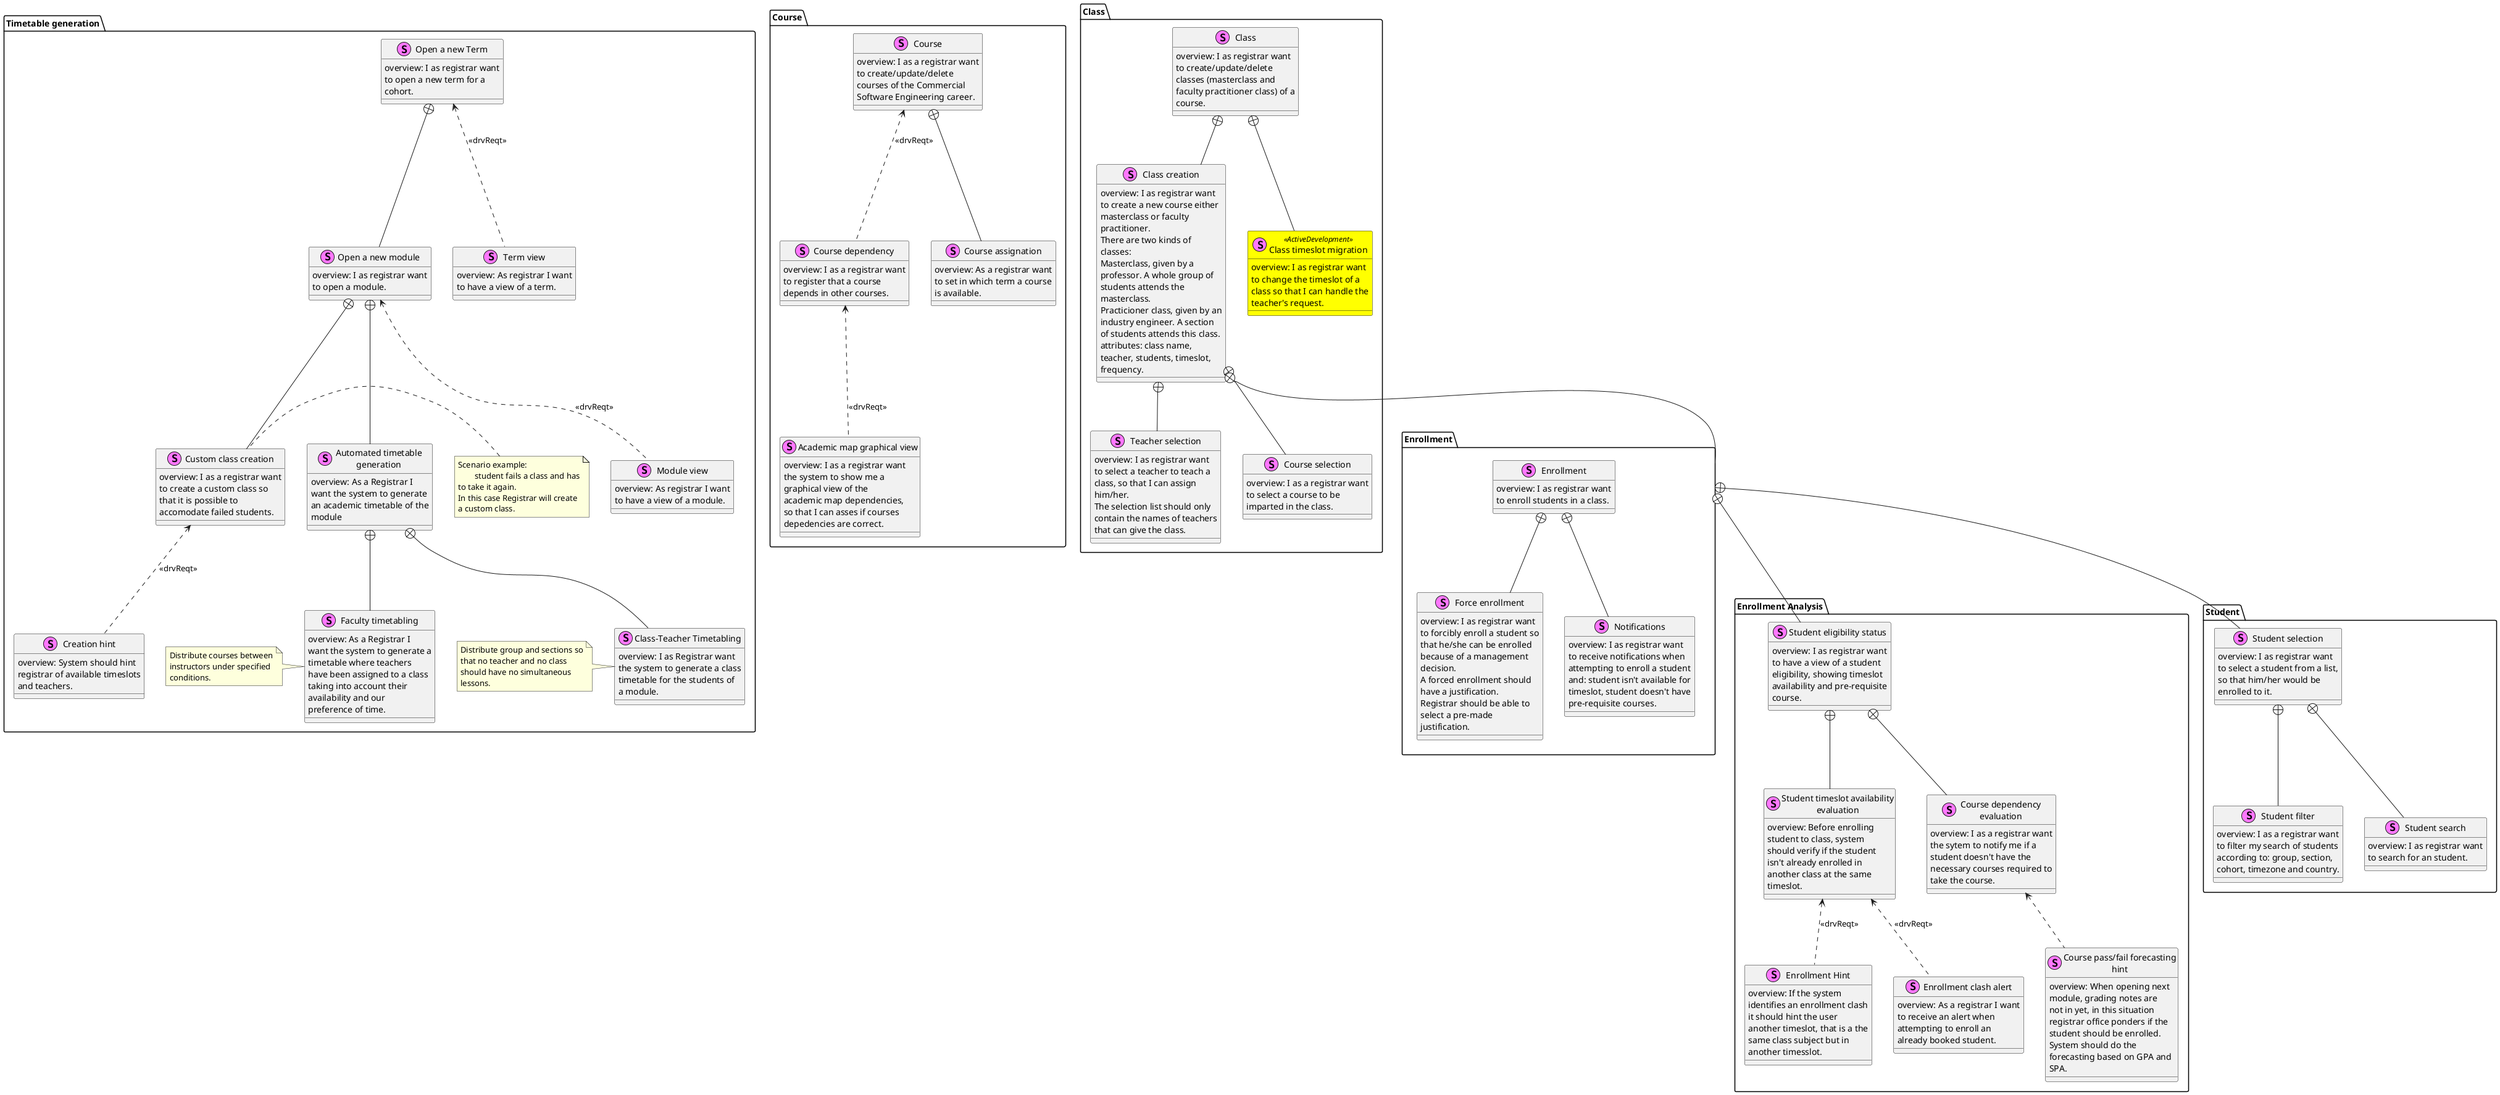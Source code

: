 @startuml
skinparam wrapwidth 200
skinparam defaultFontName Helvetica

skinparam class {
    BackgroundColor<<Requirement>> Beige
    BackgroundColor<<ActiveDevelopment>> Yellow
}


package "Timetable generation" {
    stereotype "Creation hint" AS hint_custom_class{
        {field} overview: System should hint registrar of available timeslots and teachers.
    }
    stereotype "Custom class creation" AS custom_class {
        {field} overview: I as a registrar want to create a custom class so that it is possible to accomodate failed students.
    }
	custom_class <.. hint_custom_class: <<drvReqt>>
	NOTE LEFT OF custom_class
		Scenario example:
			student fails a class and has to take it again.
		In this case Registrar will create a custom class.
	END NOTE
    stereotype "Class-Teacher Timetabling" AS gen_2 {
        {field} overview: I as Registrar want the system to generate a class timetable for the students of a module.
    }
	NOTE LEFT OF gen_2
		Distribute group and sections so that no teacher and no class should have no simultaneous lessons.
	END NOTE
    stereotype "Faculty timetabling" AS gen_1  {
        {field} overview: As a Registrar I want the system to generate a timetable where teachers have been assigned to a class taking into account their availability and our preference of time.
    }
	NOTE LEFT OF gen_1
		Distribute courses between instructors under specified conditions.
	END NOTE
    stereotype "Automated timetable generation" AS module_population{
        {field} overview: As a Registrar I want the system to generate an academic timetable of the module
    }
	module_population +-- gen_1
	module_population +-- gen_2
    stereotype "Module view" AS module_view {
        {field} overview: As registrar I want to have a view of a module.
    }
    stereotype "Open a new module" AS academic_module {
        {field} overview: I as registrar want to open a module.
    }
	academic_module +-- module_population
	academic_module +-- custom_class
	academic_module <.. module_view: <<drvReqt>>
	/'
	NOTE LEFT OF academic_module
		A module can have a maximum of 3 courses per group. Students are required to pass prerequisite courses in order to be enrolled in the next module.
	END NOTE
	'/
    stereotype "Term view" AS term_view {
        {field} overview: As registrar I want to have a view of a term.
    }
    stereotype "Open a new Term" AS academic_term {
        {field} overview: I as registrar want to open a new term for a cohort.
    }
	academic_term +-- academic_module
	academic_term <.. term_view: <<drvReqt>>
}

package "Course" {
    stereotype "Academic map graphical view" AS course_dependencyGraphView {
        {field} overview: I as a registrar want the system to show me a graphical view of the academic map dependencies, so that I can asses if courses depedencies are correct.
    }
    stereotype "Course dependency" AS course_dependency {
        {field} overview: I as a registrar want to register that a course depends in other courses.
    }
	course_dependency <.. course_dependencyGraphView: <<drvReqt>>
    stereotype "Course assignation" AS course_assignation {
        {field} overview: As a registrar want to set in which term a course is available.
    }
    stereotype "Course" AS course {
        {field} overview: I as a registrar want to create/update/delete courses of the Commercial Software Engineering career.
    }
	course <.. course_dependency: <<drvReqt>>
	course +-- course_assignation
}

package "Enrollment Analysis" AS pk_enrollmentAnalysis {
    stereotype "Enrollment Hint" AS hint_clash_enrollment {
        {field} overview: If the system identifies an enrollment clash it should hint the user another timeslot, that is a the same class subject but in another timesslot.
    }
    stereotype "Enrollment clash alert" AS notification_clashStudentEnrollment {
        {field} overview: As a registrar I want to receive an alert when attempting to enroll an already booked student.
    }
    stereotype "Student timeslot availability evaluation" AS clash_studentEnrollment {
        {field} overview: Before enrolling student to class, system should verify if the student isn't already enrolled in another class at the same timeslot.
    }
	clash_studentEnrollment <.. notification_clashStudentEnrollment: <<drvReqt>>
	clash_studentEnrollment <.. hint_clash_enrollment: <<drvReqt>>
    stereotype "Course pass/fail forecasting hint" AS eligibility_forecasting {
        {field} overview: When opening next module, grading notes are not in yet, in this situation registrar office ponders if the student should be enrolled. System should do the forecasting based on GPA and SPA.
    }
    stereotype "Course dependency evaluation" AS eligibility_courseDepedency {
        {field} overview: I as a registrar want the sytem to notify me if a student doesn't have the necessary courses required to take the course.
    }
	eligibility_courseDepedency <.. eligibility_forecasting
    stereotype "Student eligibility status" AS student_eligibilityStatus {
        {field} overview: I as registrar want to have a view of a student eligibility, showing timeslot availability and pre-requisite course.
    }
	student_eligibilityStatus +-- eligibility_courseDepedency
	student_eligibilityStatus +-- clash_studentEnrollment
}

package "Student" {
    stereotype "Student filter" AS student_filter{
        {field} overview: I as a registrar want to filter my search of students according to: group, section, cohort, timezone and country.
    }
    stereotype "Student search" AS student_search {
        {field} overview: I as registrar want to search for an student.
    }
    stereotype "Student selection" AS student_selection {
        {field} overview: I as registrar want to select a student from a list, so that him/her would be enrolled to it.
    }
	student_selection +-- student_search
	student_selection +-- student_filter
}

package "Enrollment" AS pkg_enrollment {
    stereotype "Force enrollment" AS enrollment_forced {
        {field} overview: I as registrar want to forcibly enroll a student so that he/she can be enrolled because of a management decision.
		{field} A forced enrollment should have a justification.
		{field} Registrar should be able to select a pre-made justification.
    }
    stereotype "Notifications" AS notifications {
        {field} overview: I as registrar want to receive notifications when attempting to enroll a student and: student isn't available for timeslot, student doesn't have pre-requisite courses.
    }
    stereotype "Enrollment" AS enrollment {
        {field} overview: I as registrar want to enroll students in a class.
    }
	enrollment +-- enrollment_forced
	enrollment +-- notifications
}
pkg_enrollment +-- student_selection
pkg_enrollment +-- student_eligibilityStatus

package "Class" {
    stereotype "Teacher selection" AS class_teacherSelection {
        {field} overview: I as registrar want to select a teacher to teach a class, so that I can assign him/her.
		{field} The selection list should only contain the names of teachers that can give the class.
    }
    stereotype "Course selection" AS class_courseSelection {
        {field} overview: I as a registrar want to select a course to be imparted in the class.
    }
    stereotype "Class creation" AS class_creation {
        {field} overview: I as registrar want to create a new course either masterclass or faculty practitioner.
		{field} There are two kinds of classes:
        {field} Masterclass, given by a professor. A whole group of students attends the masterclass.
        {field} Practicioner class, given by an industry engineer. A section of students attends this class.
		{field} attributes: class name, teacher, students, timeslot, frequency.
    }
    class_creation +-- class_courseSelection
    class_creation +-- class_teacherSelection
    class_creation +-- pkg_enrollment

    stereotype "Class timeslot migration" AS class_timeslotMigration <<ActiveDevelopment>> {
        {field} overview: I as registrar want to change the timeslot of a class so that I can handle the teacher's request.
    }
    stereotype "Class" AS class_mgmt{
        {field} overview: I as registrar want to create/update/delete classes (masterclass and faculty practitioner class) of a course.
    }
    class_mgmt +-- class_creation
	class_mgmt +-- class_timeslotMigration
}
@enduml
    stereotype "" {
        {field} overview:
    }
